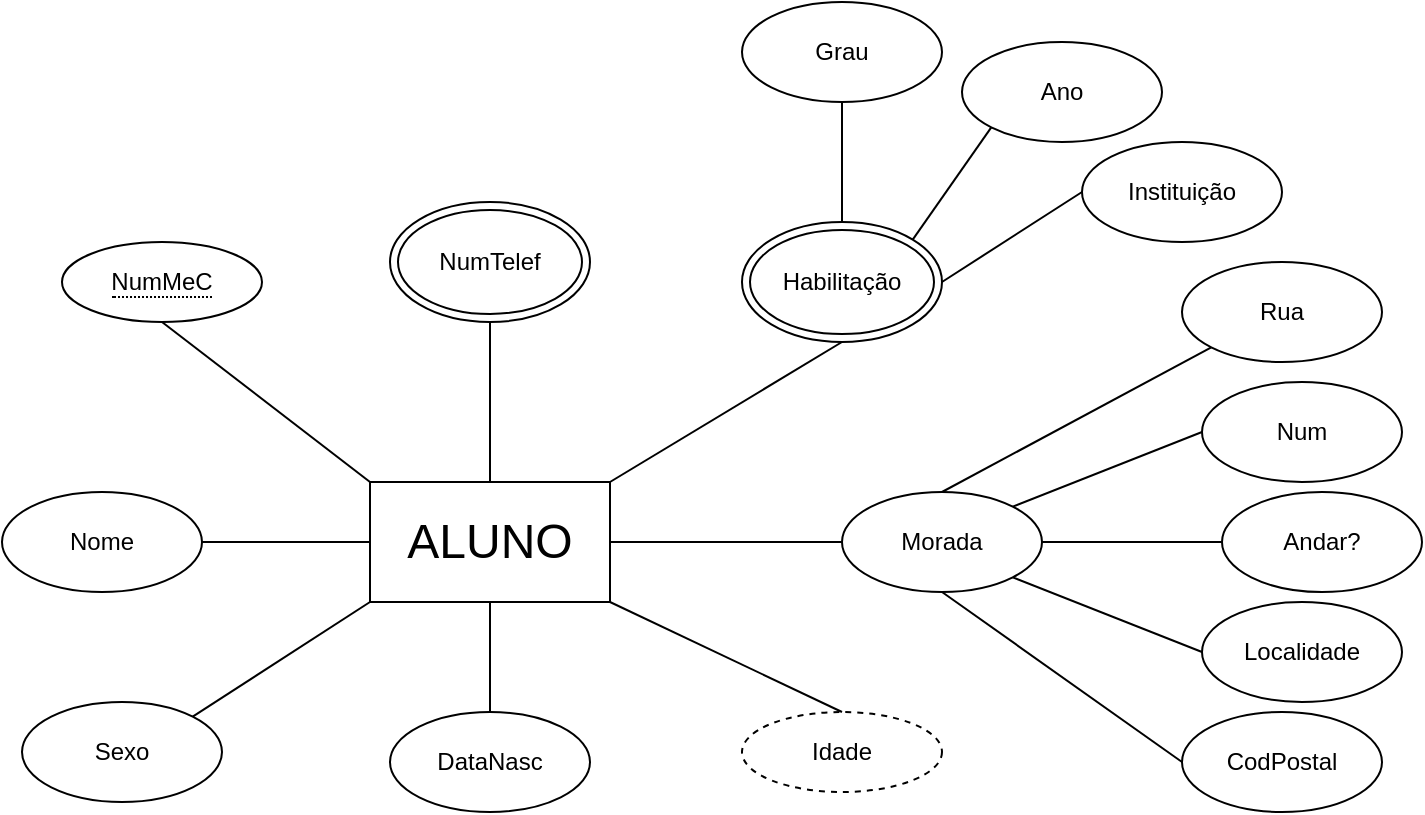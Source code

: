 <mxfile version="23.1.5" type="github">
  <diagram name="Página-1" id="XRWX49vIvzLSB5t9minx">
    <mxGraphModel dx="993" dy="702" grid="1" gridSize="10" guides="1" tooltips="1" connect="1" arrows="1" fold="1" page="1" pageScale="1" pageWidth="827" pageHeight="1169" math="0" shadow="0">
      <root>
        <mxCell id="0" />
        <mxCell id="1" parent="0" />
        <mxCell id="IrCJk_Dz5uE3Cf6bxV_d-11" value="&lt;font style=&quot;font-size: 24px;&quot;&gt;ALUNO&lt;/font&gt;" style="rounded=0;whiteSpace=wrap;html=1;" vertex="1" parent="1">
          <mxGeometry x="364" y="480" width="120" height="60" as="geometry" />
        </mxCell>
        <mxCell id="IrCJk_Dz5uE3Cf6bxV_d-12" value="" style="endArrow=none;html=1;rounded=0;entryX=0;entryY=0;entryDx=0;entryDy=0;exitX=0.5;exitY=1;exitDx=0;exitDy=0;" edge="1" parent="1" source="IrCJk_Dz5uE3Cf6bxV_d-16" target="IrCJk_Dz5uE3Cf6bxV_d-11">
          <mxGeometry width="50" height="50" relative="1" as="geometry">
            <mxPoint x="330" y="410" as="sourcePoint" />
            <mxPoint x="450" y="540" as="targetPoint" />
          </mxGeometry>
        </mxCell>
        <mxCell id="IrCJk_Dz5uE3Cf6bxV_d-13" value="Nome" style="ellipse;whiteSpace=wrap;html=1;" vertex="1" parent="1">
          <mxGeometry x="180" y="485" width="100" height="50" as="geometry" />
        </mxCell>
        <mxCell id="IrCJk_Dz5uE3Cf6bxV_d-14" value="" style="endArrow=none;html=1;rounded=0;exitX=0.5;exitY=1;exitDx=0;exitDy=0;entryX=0.5;entryY=0;entryDx=0;entryDy=0;" edge="1" parent="1" source="IrCJk_Dz5uE3Cf6bxV_d-17" target="IrCJk_Dz5uE3Cf6bxV_d-11">
          <mxGeometry width="50" height="50" relative="1" as="geometry">
            <mxPoint x="484" y="410" as="sourcePoint" />
            <mxPoint x="450" y="540" as="targetPoint" />
          </mxGeometry>
        </mxCell>
        <mxCell id="IrCJk_Dz5uE3Cf6bxV_d-15" value="Idade" style="ellipse;whiteSpace=wrap;html=1;align=center;dashed=1;" vertex="1" parent="1">
          <mxGeometry x="550" y="595" width="100" height="40" as="geometry" />
        </mxCell>
        <mxCell id="IrCJk_Dz5uE3Cf6bxV_d-16" value="&lt;span style=&quot;border-bottom: 1px dotted&quot;&gt;NumMeC&lt;/span&gt;" style="ellipse;whiteSpace=wrap;html=1;align=center;" vertex="1" parent="1">
          <mxGeometry x="210" y="360" width="100" height="40" as="geometry" />
        </mxCell>
        <mxCell id="IrCJk_Dz5uE3Cf6bxV_d-17" value="NumTelef" style="ellipse;shape=doubleEllipse;whiteSpace=wrap;html=1;" vertex="1" parent="1">
          <mxGeometry x="374" y="340" width="100" height="60" as="geometry" />
        </mxCell>
        <mxCell id="IrCJk_Dz5uE3Cf6bxV_d-18" value="" style="endArrow=none;html=1;rounded=0;exitX=1;exitY=0.5;exitDx=0;exitDy=0;entryX=0;entryY=0.5;entryDx=0;entryDy=0;" edge="1" parent="1" source="IrCJk_Dz5uE3Cf6bxV_d-13" target="IrCJk_Dz5uE3Cf6bxV_d-11">
          <mxGeometry width="50" height="50" relative="1" as="geometry">
            <mxPoint x="430" y="540" as="sourcePoint" />
            <mxPoint x="480" y="490" as="targetPoint" />
          </mxGeometry>
        </mxCell>
        <mxCell id="IrCJk_Dz5uE3Cf6bxV_d-19" value="Sexo" style="ellipse;whiteSpace=wrap;html=1;" vertex="1" parent="1">
          <mxGeometry x="190" y="590" width="100" height="50" as="geometry" />
        </mxCell>
        <mxCell id="IrCJk_Dz5uE3Cf6bxV_d-20" value="" style="endArrow=none;html=1;rounded=0;exitX=0;exitY=1;exitDx=0;exitDy=0;entryX=1;entryY=0;entryDx=0;entryDy=0;" edge="1" parent="1" source="IrCJk_Dz5uE3Cf6bxV_d-11" target="IrCJk_Dz5uE3Cf6bxV_d-19">
          <mxGeometry width="50" height="50" relative="1" as="geometry">
            <mxPoint x="430" y="540" as="sourcePoint" />
            <mxPoint x="480" y="490" as="targetPoint" />
          </mxGeometry>
        </mxCell>
        <mxCell id="IrCJk_Dz5uE3Cf6bxV_d-21" value="DataNasc" style="ellipse;whiteSpace=wrap;html=1;" vertex="1" parent="1">
          <mxGeometry x="374" y="595" width="100" height="50" as="geometry" />
        </mxCell>
        <mxCell id="IrCJk_Dz5uE3Cf6bxV_d-22" value="" style="endArrow=none;html=1;rounded=0;exitX=0.5;exitY=1;exitDx=0;exitDy=0;entryX=0.5;entryY=0;entryDx=0;entryDy=0;" edge="1" parent="1" source="IrCJk_Dz5uE3Cf6bxV_d-11" target="IrCJk_Dz5uE3Cf6bxV_d-21">
          <mxGeometry width="50" height="50" relative="1" as="geometry">
            <mxPoint x="390" y="690" as="sourcePoint" />
            <mxPoint x="430" y="590" as="targetPoint" />
          </mxGeometry>
        </mxCell>
        <mxCell id="IrCJk_Dz5uE3Cf6bxV_d-23" value="" style="endArrow=none;html=1;rounded=0;exitX=1;exitY=1;exitDx=0;exitDy=0;entryX=0.5;entryY=0;entryDx=0;entryDy=0;" edge="1" parent="1" source="IrCJk_Dz5uE3Cf6bxV_d-11" target="IrCJk_Dz5uE3Cf6bxV_d-15">
          <mxGeometry width="50" height="50" relative="1" as="geometry">
            <mxPoint x="390" y="690" as="sourcePoint" />
            <mxPoint x="440" y="640" as="targetPoint" />
          </mxGeometry>
        </mxCell>
        <mxCell id="IrCJk_Dz5uE3Cf6bxV_d-24" value="Habilitação" style="ellipse;shape=doubleEllipse;whiteSpace=wrap;html=1;" vertex="1" parent="1">
          <mxGeometry x="550" y="350" width="100" height="60" as="geometry" />
        </mxCell>
        <mxCell id="IrCJk_Dz5uE3Cf6bxV_d-25" value="" style="endArrow=none;html=1;rounded=0;exitX=0.5;exitY=1;exitDx=0;exitDy=0;entryX=1;entryY=0;entryDx=0;entryDy=0;" edge="1" parent="1" source="IrCJk_Dz5uE3Cf6bxV_d-24" target="IrCJk_Dz5uE3Cf6bxV_d-11">
          <mxGeometry width="50" height="50" relative="1" as="geometry">
            <mxPoint x="390" y="390" as="sourcePoint" />
            <mxPoint x="440" y="340" as="targetPoint" />
          </mxGeometry>
        </mxCell>
        <mxCell id="IrCJk_Dz5uE3Cf6bxV_d-26" value="" style="endArrow=none;html=1;rounded=0;exitX=1;exitY=0.5;exitDx=0;exitDy=0;" edge="1" parent="1" source="IrCJk_Dz5uE3Cf6bxV_d-11">
          <mxGeometry width="50" height="50" relative="1" as="geometry">
            <mxPoint x="390" y="390" as="sourcePoint" />
            <mxPoint x="600" y="510" as="targetPoint" />
          </mxGeometry>
        </mxCell>
        <mxCell id="IrCJk_Dz5uE3Cf6bxV_d-27" value="Morada" style="ellipse;whiteSpace=wrap;html=1;" vertex="1" parent="1">
          <mxGeometry x="600" y="485" width="100" height="50" as="geometry" />
        </mxCell>
        <mxCell id="IrCJk_Dz5uE3Cf6bxV_d-29" value="" style="endArrow=none;html=1;rounded=0;exitX=0.5;exitY=0;exitDx=0;exitDy=0;entryX=0;entryY=1;entryDx=0;entryDy=0;" edge="1" parent="1" source="IrCJk_Dz5uE3Cf6bxV_d-27" target="IrCJk_Dz5uE3Cf6bxV_d-34">
          <mxGeometry width="50" height="50" relative="1" as="geometry">
            <mxPoint x="660" y="485" as="sourcePoint" />
            <mxPoint x="700" y="440" as="targetPoint" />
          </mxGeometry>
        </mxCell>
        <mxCell id="IrCJk_Dz5uE3Cf6bxV_d-30" value="" style="endArrow=none;html=1;rounded=0;exitX=1;exitY=0;exitDx=0;exitDy=0;entryX=0;entryY=0.5;entryDx=0;entryDy=0;" edge="1" parent="1" source="IrCJk_Dz5uE3Cf6bxV_d-27" target="IrCJk_Dz5uE3Cf6bxV_d-36">
          <mxGeometry width="50" height="50" relative="1" as="geometry">
            <mxPoint x="710" y="510" as="sourcePoint" />
            <mxPoint x="740" y="470" as="targetPoint" />
          </mxGeometry>
        </mxCell>
        <mxCell id="IrCJk_Dz5uE3Cf6bxV_d-31" value="" style="endArrow=none;html=1;rounded=0;exitX=1;exitY=0.5;exitDx=0;exitDy=0;entryX=0;entryY=0.5;entryDx=0;entryDy=0;" edge="1" parent="1" source="IrCJk_Dz5uE3Cf6bxV_d-27" target="IrCJk_Dz5uE3Cf6bxV_d-37">
          <mxGeometry width="50" height="50" relative="1" as="geometry">
            <mxPoint x="720" y="520" as="sourcePoint" />
            <mxPoint x="750" y="500" as="targetPoint" />
          </mxGeometry>
        </mxCell>
        <mxCell id="IrCJk_Dz5uE3Cf6bxV_d-32" value="" style="endArrow=none;html=1;rounded=0;exitX=1;exitY=1;exitDx=0;exitDy=0;entryX=0;entryY=0.5;entryDx=0;entryDy=0;" edge="1" parent="1" source="IrCJk_Dz5uE3Cf6bxV_d-27" target="IrCJk_Dz5uE3Cf6bxV_d-38">
          <mxGeometry width="50" height="50" relative="1" as="geometry">
            <mxPoint x="730" y="530" as="sourcePoint" />
            <mxPoint x="750" y="540" as="targetPoint" />
          </mxGeometry>
        </mxCell>
        <mxCell id="IrCJk_Dz5uE3Cf6bxV_d-33" value="" style="endArrow=none;html=1;rounded=0;exitX=0.5;exitY=1;exitDx=0;exitDy=0;entryX=0;entryY=0.5;entryDx=0;entryDy=0;" edge="1" parent="1" source="IrCJk_Dz5uE3Cf6bxV_d-27" target="IrCJk_Dz5uE3Cf6bxV_d-39">
          <mxGeometry width="50" height="50" relative="1" as="geometry">
            <mxPoint x="740" y="540" as="sourcePoint" />
            <mxPoint x="750" y="590" as="targetPoint" />
          </mxGeometry>
        </mxCell>
        <mxCell id="IrCJk_Dz5uE3Cf6bxV_d-34" value="Rua" style="ellipse;whiteSpace=wrap;html=1;" vertex="1" parent="1">
          <mxGeometry x="770" y="370" width="100" height="50" as="geometry" />
        </mxCell>
        <mxCell id="IrCJk_Dz5uE3Cf6bxV_d-36" value="Num" style="ellipse;whiteSpace=wrap;html=1;" vertex="1" parent="1">
          <mxGeometry x="780" y="430" width="100" height="50" as="geometry" />
        </mxCell>
        <mxCell id="IrCJk_Dz5uE3Cf6bxV_d-37" value="Andar?" style="ellipse;whiteSpace=wrap;html=1;" vertex="1" parent="1">
          <mxGeometry x="790" y="485" width="100" height="50" as="geometry" />
        </mxCell>
        <mxCell id="IrCJk_Dz5uE3Cf6bxV_d-38" value="Localidade" style="ellipse;whiteSpace=wrap;html=1;" vertex="1" parent="1">
          <mxGeometry x="780" y="540" width="100" height="50" as="geometry" />
        </mxCell>
        <mxCell id="IrCJk_Dz5uE3Cf6bxV_d-39" value="CodPostal" style="ellipse;whiteSpace=wrap;html=1;" vertex="1" parent="1">
          <mxGeometry x="770" y="595" width="100" height="50" as="geometry" />
        </mxCell>
        <mxCell id="IrCJk_Dz5uE3Cf6bxV_d-40" value="" style="endArrow=none;html=1;rounded=0;exitX=0.5;exitY=0;exitDx=0;exitDy=0;" edge="1" parent="1" source="IrCJk_Dz5uE3Cf6bxV_d-24">
          <mxGeometry width="50" height="50" relative="1" as="geometry">
            <mxPoint x="620" y="350" as="sourcePoint" />
            <mxPoint x="600" y="290" as="targetPoint" />
          </mxGeometry>
        </mxCell>
        <mxCell id="IrCJk_Dz5uE3Cf6bxV_d-41" value="" style="endArrow=none;html=1;rounded=0;exitX=1;exitY=0;exitDx=0;exitDy=0;entryX=0;entryY=1;entryDx=0;entryDy=0;" edge="1" parent="1" source="IrCJk_Dz5uE3Cf6bxV_d-24" target="IrCJk_Dz5uE3Cf6bxV_d-44">
          <mxGeometry width="50" height="50" relative="1" as="geometry">
            <mxPoint x="640" y="360" as="sourcePoint" />
            <mxPoint x="680" y="300" as="targetPoint" />
          </mxGeometry>
        </mxCell>
        <mxCell id="IrCJk_Dz5uE3Cf6bxV_d-42" value="" style="endArrow=none;html=1;rounded=0;exitX=1;exitY=0.5;exitDx=0;exitDy=0;entryX=0;entryY=0.5;entryDx=0;entryDy=0;" edge="1" parent="1" source="IrCJk_Dz5uE3Cf6bxV_d-24" target="IrCJk_Dz5uE3Cf6bxV_d-43">
          <mxGeometry width="50" height="50" relative="1" as="geometry">
            <mxPoint x="660" y="400" as="sourcePoint" />
            <mxPoint x="720" y="350" as="targetPoint" />
          </mxGeometry>
        </mxCell>
        <mxCell id="IrCJk_Dz5uE3Cf6bxV_d-43" value="Instituição" style="ellipse;whiteSpace=wrap;html=1;" vertex="1" parent="1">
          <mxGeometry x="720" y="310" width="100" height="50" as="geometry" />
        </mxCell>
        <mxCell id="IrCJk_Dz5uE3Cf6bxV_d-44" value="Ano" style="ellipse;whiteSpace=wrap;html=1;" vertex="1" parent="1">
          <mxGeometry x="660" y="260" width="100" height="50" as="geometry" />
        </mxCell>
        <mxCell id="IrCJk_Dz5uE3Cf6bxV_d-45" value="Grau" style="ellipse;whiteSpace=wrap;html=1;" vertex="1" parent="1">
          <mxGeometry x="550" y="240" width="100" height="50" as="geometry" />
        </mxCell>
      </root>
    </mxGraphModel>
  </diagram>
</mxfile>
